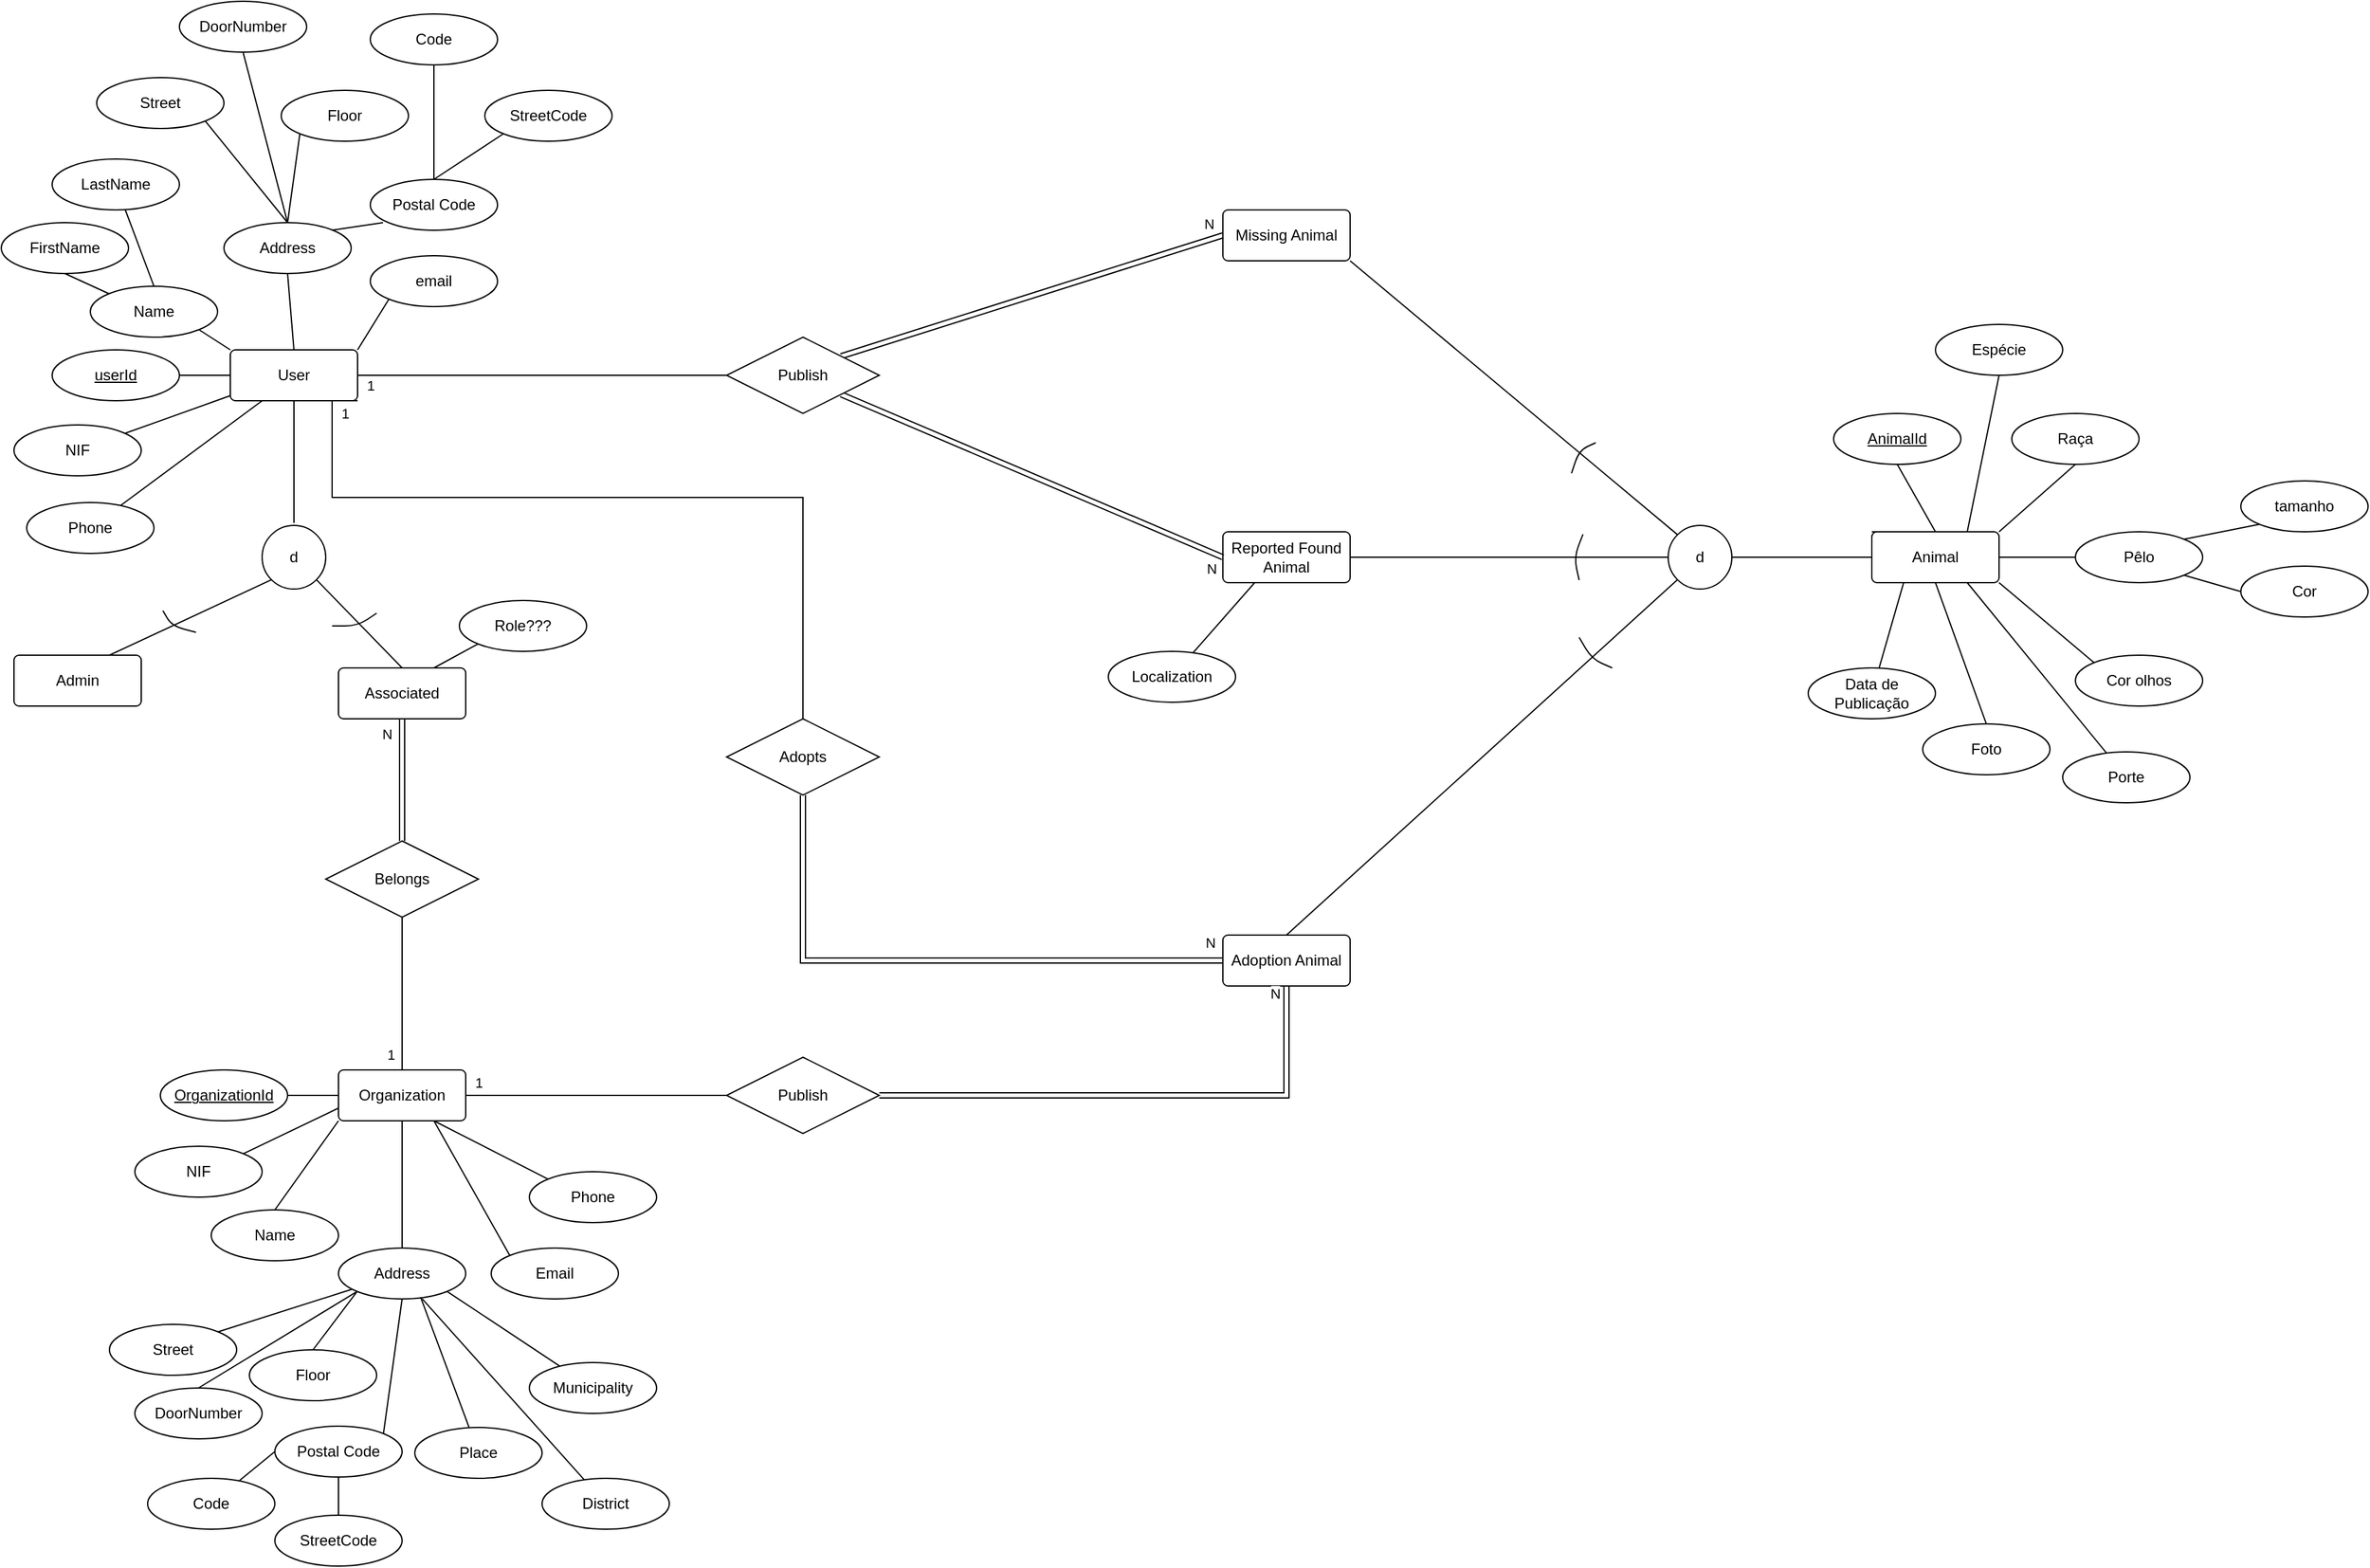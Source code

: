 <mxfile version="13.8.0" type="github"><diagram id="mFkcMuC9rqG0T3RHlBue" name="Page-1"><mxGraphModel dx="1185" dy="647" grid="1" gridSize="10" guides="1" tooltips="1" connect="1" arrows="1" fold="1" page="1" pageScale="1" pageWidth="1169" pageHeight="827" math="0" shadow="0"><root><mxCell id="0"/><mxCell id="1" parent="0"/><mxCell id="_XHJdUySWQMbSV_TM1zQ-9" value="Admin" style="rounded=1;arcSize=10;whiteSpace=wrap;html=1;align=center;" vertex="1" parent="1"><mxGeometry x="290" y="734" width="100" height="40" as="geometry"/></mxCell><mxCell id="_XHJdUySWQMbSV_TM1zQ-10" value="Associated" style="rounded=1;arcSize=10;whiteSpace=wrap;html=1;align=center;" vertex="1" parent="1"><mxGeometry x="545" y="744" width="100" height="40" as="geometry"/></mxCell><mxCell id="_XHJdUySWQMbSV_TM1zQ-61" value="" style="group" vertex="1" connectable="0" parent="1"><mxGeometry x="560" y="711" as="geometry"/></mxCell><mxCell id="_XHJdUySWQMbSV_TM1zQ-14" value="" style="endArrow=none;html=1;" edge="1" parent="_XHJdUySWQMbSV_TM1zQ-61"><mxGeometry width="50" height="50" relative="1" as="geometry"><mxPoint x="-20" as="sourcePoint"/><mxPoint x="15" y="-10" as="targetPoint"/><Array as="points"><mxPoint/></Array></mxGeometry></mxCell><mxCell id="_XHJdUySWQMbSV_TM1zQ-62" value="" style="group;rotation=15;" vertex="1" connectable="0" parent="1"><mxGeometry x="414" y="711" as="geometry"/></mxCell><mxCell id="_XHJdUySWQMbSV_TM1zQ-13" value="" style="endArrow=none;html=1;" edge="1" parent="_XHJdUySWQMbSV_TM1zQ-62"><mxGeometry width="50" height="50" relative="1" as="geometry"><mxPoint x="-7" y="-12" as="sourcePoint"/><mxPoint x="19" y="5" as="targetPoint"/><Array as="points"><mxPoint/></Array></mxGeometry></mxCell><mxCell id="_XHJdUySWQMbSV_TM1zQ-92" value="Belongs" style="shape=rhombus;perimeter=rhombusPerimeter;whiteSpace=wrap;html=1;align=center;" vertex="1" parent="1"><mxGeometry x="535" y="880" width="120" height="60" as="geometry"/></mxCell><mxCell id="_XHJdUySWQMbSV_TM1zQ-96" value="" style="endArrow=none;html=1;rounded=0;entryX=0.5;entryY=1;entryDx=0;entryDy=0;exitX=0.5;exitY=0;exitDx=0;exitDy=0;shape=link;" edge="1" parent="1" source="_XHJdUySWQMbSV_TM1zQ-92" target="_XHJdUySWQMbSV_TM1zQ-10"><mxGeometry relative="1" as="geometry"><mxPoint x="900" y="490" as="sourcePoint"/><mxPoint x="1060" y="490" as="targetPoint"/></mxGeometry></mxCell><mxCell id="_XHJdUySWQMbSV_TM1zQ-128" value="N" style="edgeLabel;html=1;align=center;verticalAlign=middle;resizable=0;points=[];" vertex="1" connectable="0" parent="_XHJdUySWQMbSV_TM1zQ-96"><mxGeometry x="0.251" y="1" relative="1" as="geometry"><mxPoint x="-11" y="-24" as="offset"/></mxGeometry></mxCell><mxCell id="_XHJdUySWQMbSV_TM1zQ-105" style="edgeStyle=none;rounded=0;orthogonalLoop=1;jettySize=auto;html=1;exitX=0;exitY=1;exitDx=0;exitDy=0;entryX=0.5;entryY=0;entryDx=0;entryDy=0;endArrow=none;endFill=0;" edge="1" parent="1" source="_XHJdUySWQMbSV_TM1zQ-101" target="_XHJdUySWQMbSV_TM1zQ-102"><mxGeometry relative="1" as="geometry"/></mxCell><mxCell id="_XHJdUySWQMbSV_TM1zQ-106" style="edgeStyle=none;rounded=0;orthogonalLoop=1;jettySize=auto;html=1;exitX=0;exitY=0;exitDx=0;exitDy=0;entryX=1;entryY=1;entryDx=0;entryDy=0;endArrow=none;endFill=0;" edge="1" parent="1" source="_XHJdUySWQMbSV_TM1zQ-101" target="_XHJdUySWQMbSV_TM1zQ-103"><mxGeometry relative="1" as="geometry"/></mxCell><mxCell id="_XHJdUySWQMbSV_TM1zQ-107" style="edgeStyle=none;rounded=0;orthogonalLoop=1;jettySize=auto;html=1;exitX=0;exitY=0.5;exitDx=0;exitDy=0;entryX=1;entryY=0.5;entryDx=0;entryDy=0;endArrow=none;endFill=0;" edge="1" parent="1" source="_XHJdUySWQMbSV_TM1zQ-101" target="_XHJdUySWQMbSV_TM1zQ-104"><mxGeometry relative="1" as="geometry"/></mxCell><mxCell id="_XHJdUySWQMbSV_TM1zQ-130" style="edgeStyle=none;rounded=0;orthogonalLoop=1;jettySize=auto;html=1;endArrow=none;endFill=0;entryX=0;entryY=0.5;entryDx=0;entryDy=0;" edge="1" parent="1" source="_XHJdUySWQMbSV_TM1zQ-101" target="_XHJdUySWQMbSV_TM1zQ-3"><mxGeometry relative="1" as="geometry"><mxPoint x="1640" y="764" as="targetPoint"/></mxGeometry></mxCell><mxCell id="_XHJdUySWQMbSV_TM1zQ-101" value="d" style="ellipse;whiteSpace=wrap;html=1;aspect=fixed;" vertex="1" parent="1"><mxGeometry x="1590" y="632" width="50" height="50" as="geometry"/></mxCell><mxCell id="_XHJdUySWQMbSV_TM1zQ-102" value="Adoption Animal" style="rounded=1;arcSize=10;whiteSpace=wrap;html=1;align=center;" vertex="1" parent="1"><mxGeometry x="1240" y="954" width="100" height="40" as="geometry"/></mxCell><mxCell id="_XHJdUySWQMbSV_TM1zQ-103" value="Missing Animal" style="rounded=1;arcSize=10;whiteSpace=wrap;html=1;align=center;" vertex="1" parent="1"><mxGeometry x="1240" y="384" width="100" height="40" as="geometry"/></mxCell><mxCell id="_XHJdUySWQMbSV_TM1zQ-104" value="Reported Found Animal" style="rounded=1;arcSize=10;whiteSpace=wrap;html=1;align=center;" vertex="1" parent="1"><mxGeometry x="1240" y="637" width="100" height="40" as="geometry"/></mxCell><mxCell id="_XHJdUySWQMbSV_TM1zQ-108" value="" style="group;rotation=110;" vertex="1" connectable="0" parent="1"><mxGeometry x="1520" y="573" as="geometry"/></mxCell><mxCell id="_XHJdUySWQMbSV_TM1zQ-109" style="rounded=0;orthogonalLoop=1;jettySize=auto;html=1;exitX=0;exitY=1;exitDx=0;exitDy=0;entryX=0.5;entryY=0;entryDx=0;entryDy=0;endArrow=none;endFill=0;" edge="1" parent="_XHJdUySWQMbSV_TM1zQ-108"><mxGeometry relative="1" as="geometry"/></mxCell><mxCell id="_XHJdUySWQMbSV_TM1zQ-110" value="" style="endArrow=none;html=1;" edge="1" parent="_XHJdUySWQMbSV_TM1zQ-108"><mxGeometry width="50" height="50" relative="1" as="geometry"><mxPoint x="13" y="-6" as="sourcePoint"/><mxPoint x="-6" y="18" as="targetPoint"/><Array as="points"><mxPoint/></Array></mxGeometry></mxCell><mxCell id="_XHJdUySWQMbSV_TM1zQ-111" value="" style="group;rotation=60;" vertex="1" connectable="0" parent="1"><mxGeometry x="1530" y="737" as="geometry"/></mxCell><mxCell id="_XHJdUySWQMbSV_TM1zQ-112" style="edgeStyle=none;rounded=0;orthogonalLoop=1;jettySize=auto;html=1;exitX=1;exitY=1;exitDx=0;exitDy=0;entryX=0.5;entryY=0;entryDx=0;entryDy=0;endArrow=none;endFill=0;" edge="1" parent="_XHJdUySWQMbSV_TM1zQ-111"><mxGeometry relative="1" as="geometry"/></mxCell><mxCell id="_XHJdUySWQMbSV_TM1zQ-113" value="" style="endArrow=none;html=1;" edge="1" parent="_XHJdUySWQMbSV_TM1zQ-111"><mxGeometry width="50" height="50" relative="1" as="geometry"><mxPoint x="-10" y="-17" as="sourcePoint"/><mxPoint x="16" y="7" as="targetPoint"/><Array as="points"><mxPoint/></Array></mxGeometry></mxCell><mxCell id="_XHJdUySWQMbSV_TM1zQ-115" style="rounded=0;orthogonalLoop=1;jettySize=auto;html=1;exitX=0;exitY=1;exitDx=0;exitDy=0;entryX=0.5;entryY=0;entryDx=0;entryDy=0;endArrow=none;endFill=0;" edge="1" parent="1"><mxGeometry relative="1" as="geometry"/></mxCell><mxCell id="_XHJdUySWQMbSV_TM1zQ-126" value="" style="group" vertex="1" connectable="0" parent="1"><mxGeometry x="335" y="1060" width="490" height="320" as="geometry"/></mxCell><mxCell id="_XHJdUySWQMbSV_TM1zQ-68" value="Name" style="ellipse;whiteSpace=wrap;html=1;align=center;" vertex="1" parent="_XHJdUySWQMbSV_TM1zQ-126"><mxGeometry x="110" y="110" width="100" height="40" as="geometry"/></mxCell><mxCell id="_XHJdUySWQMbSV_TM1zQ-86" style="edgeStyle=none;rounded=0;orthogonalLoop=1;jettySize=auto;html=1;exitX=0.5;exitY=0;exitDx=0;exitDy=0;entryX=0;entryY=1;entryDx=0;entryDy=0;endArrow=none;endFill=0;" edge="1" parent="_XHJdUySWQMbSV_TM1zQ-126" source="_XHJdUySWQMbSV_TM1zQ-68" target="_XHJdUySWQMbSV_TM1zQ-1"><mxGeometry relative="1" as="geometry"/></mxCell><mxCell id="_XHJdUySWQMbSV_TM1zQ-73" value="Address" style="ellipse;whiteSpace=wrap;html=1;align=center;" vertex="1" parent="_XHJdUySWQMbSV_TM1zQ-126"><mxGeometry x="210" y="140" width="100" height="40" as="geometry"/></mxCell><mxCell id="_XHJdUySWQMbSV_TM1zQ-74" style="edgeStyle=none;rounded=0;orthogonalLoop=1;jettySize=auto;html=1;exitX=0.5;exitY=0;exitDx=0;exitDy=0;entryX=0;entryY=1;entryDx=0;entryDy=0;endArrow=none;endFill=0;" edge="1" parent="_XHJdUySWQMbSV_TM1zQ-126" source="_XHJdUySWQMbSV_TM1zQ-75" target="_XHJdUySWQMbSV_TM1zQ-73"><mxGeometry relative="1" as="geometry"/></mxCell><mxCell id="_XHJdUySWQMbSV_TM1zQ-75" value="Floor" style="ellipse;whiteSpace=wrap;html=1;align=center;" vertex="1" parent="_XHJdUySWQMbSV_TM1zQ-126"><mxGeometry x="140" y="220" width="100" height="40" as="geometry"/></mxCell><mxCell id="_XHJdUySWQMbSV_TM1zQ-76" style="edgeStyle=none;rounded=0;orthogonalLoop=1;jettySize=auto;html=1;exitX=0.5;exitY=0;exitDx=0;exitDy=0;endArrow=none;endFill=0;entryX=0;entryY=1;entryDx=0;entryDy=0;" edge="1" parent="_XHJdUySWQMbSV_TM1zQ-126" source="_XHJdUySWQMbSV_TM1zQ-77" target="_XHJdUySWQMbSV_TM1zQ-73"><mxGeometry relative="1" as="geometry"><mxPoint x="270" y="180" as="targetPoint"/></mxGeometry></mxCell><mxCell id="_XHJdUySWQMbSV_TM1zQ-77" value="DoorNumber" style="ellipse;whiteSpace=wrap;html=1;align=center;" vertex="1" parent="_XHJdUySWQMbSV_TM1zQ-126"><mxGeometry x="50" y="250" width="100" height="40" as="geometry"/></mxCell><mxCell id="_XHJdUySWQMbSV_TM1zQ-78" style="edgeStyle=none;rounded=0;orthogonalLoop=1;jettySize=auto;html=1;exitX=1;exitY=0;exitDx=0;exitDy=0;endArrow=none;endFill=0;" edge="1" parent="_XHJdUySWQMbSV_TM1zQ-126" source="_XHJdUySWQMbSV_TM1zQ-79" target="_XHJdUySWQMbSV_TM1zQ-73"><mxGeometry relative="1" as="geometry"/></mxCell><mxCell id="_XHJdUySWQMbSV_TM1zQ-79" value="Street" style="ellipse;whiteSpace=wrap;html=1;align=center;" vertex="1" parent="_XHJdUySWQMbSV_TM1zQ-126"><mxGeometry x="30" y="200" width="100" height="40" as="geometry"/></mxCell><mxCell id="_XHJdUySWQMbSV_TM1zQ-80" style="edgeStyle=none;rounded=0;orthogonalLoop=1;jettySize=auto;html=1;exitX=1;exitY=0;exitDx=0;exitDy=0;entryX=0.5;entryY=1;entryDx=0;entryDy=0;endArrow=none;endFill=0;" edge="1" parent="_XHJdUySWQMbSV_TM1zQ-126" source="_XHJdUySWQMbSV_TM1zQ-81" target="_XHJdUySWQMbSV_TM1zQ-73"><mxGeometry relative="1" as="geometry"/></mxCell><mxCell id="_XHJdUySWQMbSV_TM1zQ-81" value="Postal Code" style="ellipse;whiteSpace=wrap;html=1;align=center;" vertex="1" parent="_XHJdUySWQMbSV_TM1zQ-126"><mxGeometry x="160" y="280" width="100" height="40" as="geometry"/></mxCell><mxCell id="_XHJdUySWQMbSV_TM1zQ-82" style="edgeStyle=none;rounded=0;orthogonalLoop=1;jettySize=auto;html=1;entryX=0;entryY=0.5;entryDx=0;entryDy=0;endArrow=none;endFill=0;" edge="1" parent="_XHJdUySWQMbSV_TM1zQ-126" source="_XHJdUySWQMbSV_TM1zQ-83" target="_XHJdUySWQMbSV_TM1zQ-81"><mxGeometry relative="1" as="geometry"/></mxCell><mxCell id="_XHJdUySWQMbSV_TM1zQ-83" value="Code" style="ellipse;whiteSpace=wrap;html=1;align=center;" vertex="1" parent="_XHJdUySWQMbSV_TM1zQ-126"><mxGeometry x="60" y="321" width="100" height="40" as="geometry"/></mxCell><mxCell id="_XHJdUySWQMbSV_TM1zQ-84" style="edgeStyle=none;rounded=0;orthogonalLoop=1;jettySize=auto;html=1;exitX=0.5;exitY=0;exitDx=0;exitDy=0;entryX=0.5;entryY=1;entryDx=0;entryDy=0;endArrow=none;endFill=0;" edge="1" parent="_XHJdUySWQMbSV_TM1zQ-126" source="_XHJdUySWQMbSV_TM1zQ-85" target="_XHJdUySWQMbSV_TM1zQ-81"><mxGeometry relative="1" as="geometry"/></mxCell><mxCell id="_XHJdUySWQMbSV_TM1zQ-85" value="StreetCode" style="ellipse;whiteSpace=wrap;html=1;align=center;" vertex="1" parent="_XHJdUySWQMbSV_TM1zQ-126"><mxGeometry x="160" y="350" width="100" height="40" as="geometry"/></mxCell><mxCell id="_XHJdUySWQMbSV_TM1zQ-87" style="edgeStyle=none;rounded=0;orthogonalLoop=1;jettySize=auto;html=1;exitX=0.5;exitY=0;exitDx=0;exitDy=0;entryX=0.5;entryY=1;entryDx=0;entryDy=0;endArrow=none;endFill=0;" edge="1" parent="_XHJdUySWQMbSV_TM1zQ-126" source="_XHJdUySWQMbSV_TM1zQ-73" target="_XHJdUySWQMbSV_TM1zQ-1"><mxGeometry relative="1" as="geometry"/></mxCell><mxCell id="_XHJdUySWQMbSV_TM1zQ-1" value="Organization" style="rounded=1;arcSize=10;whiteSpace=wrap;html=1;align=center;" vertex="1" parent="_XHJdUySWQMbSV_TM1zQ-126"><mxGeometry x="210" width="100" height="40" as="geometry"/></mxCell><mxCell id="_XHJdUySWQMbSV_TM1zQ-66" style="edgeStyle=none;rounded=0;orthogonalLoop=1;jettySize=auto;html=1;entryX=0;entryY=0.5;entryDx=0;entryDy=0;endArrow=none;endFill=0;" edge="1" parent="_XHJdUySWQMbSV_TM1zQ-126" source="_XHJdUySWQMbSV_TM1zQ-65" target="_XHJdUySWQMbSV_TM1zQ-1"><mxGeometry x="70" y="-230" as="geometry"/></mxCell><mxCell id="_XHJdUySWQMbSV_TM1zQ-65" value="OrganizationId" style="ellipse;whiteSpace=wrap;html=1;align=center;fontStyle=4;" vertex="1" parent="_XHJdUySWQMbSV_TM1zQ-126"><mxGeometry x="70" width="100" height="40" as="geometry"/></mxCell><mxCell id="_XHJdUySWQMbSV_TM1zQ-88" style="edgeStyle=none;rounded=0;orthogonalLoop=1;jettySize=auto;html=1;exitX=1;exitY=0;exitDx=0;exitDy=0;entryX=0;entryY=0.75;entryDx=0;entryDy=0;endArrow=none;endFill=0;" edge="1" parent="_XHJdUySWQMbSV_TM1zQ-126" source="_XHJdUySWQMbSV_TM1zQ-69" target="_XHJdUySWQMbSV_TM1zQ-1"><mxGeometry x="70" y="-230" as="geometry"/></mxCell><mxCell id="_XHJdUySWQMbSV_TM1zQ-69" value="NIF" style="ellipse;whiteSpace=wrap;html=1;align=center;" vertex="1" parent="_XHJdUySWQMbSV_TM1zQ-126"><mxGeometry x="50" y="60" width="100" height="40" as="geometry"/></mxCell><mxCell id="_XHJdUySWQMbSV_TM1zQ-90" style="edgeStyle=none;rounded=0;orthogonalLoop=1;jettySize=auto;html=1;exitX=0;exitY=0;exitDx=0;exitDy=0;entryX=0.75;entryY=1;entryDx=0;entryDy=0;endArrow=none;endFill=0;" edge="1" parent="_XHJdUySWQMbSV_TM1zQ-126" source="_XHJdUySWQMbSV_TM1zQ-70" target="_XHJdUySWQMbSV_TM1zQ-1"><mxGeometry x="70" y="-230" as="geometry"/></mxCell><mxCell id="_XHJdUySWQMbSV_TM1zQ-70" value="Email" style="ellipse;whiteSpace=wrap;html=1;align=center;" vertex="1" parent="_XHJdUySWQMbSV_TM1zQ-126"><mxGeometry x="330" y="140" width="100" height="40" as="geometry"/></mxCell><mxCell id="_XHJdUySWQMbSV_TM1zQ-89" style="edgeStyle=none;rounded=0;orthogonalLoop=1;jettySize=auto;html=1;exitX=0;exitY=0;exitDx=0;exitDy=0;endArrow=none;endFill=0;entryX=0.75;entryY=1;entryDx=0;entryDy=0;" edge="1" parent="_XHJdUySWQMbSV_TM1zQ-126" source="_XHJdUySWQMbSV_TM1zQ-71" target="_XHJdUySWQMbSV_TM1zQ-1"><mxGeometry x="70" y="-230" as="geometry"><mxPoint x="310" y="50" as="targetPoint"/></mxGeometry></mxCell><mxCell id="_XHJdUySWQMbSV_TM1zQ-71" value="Phone" style="ellipse;whiteSpace=wrap;html=1;align=center;" vertex="1" parent="_XHJdUySWQMbSV_TM1zQ-126"><mxGeometry x="360" y="80" width="100" height="40" as="geometry"/></mxCell><mxCell id="_XHJdUySWQMbSV_TM1zQ-123" style="edgeStyle=none;rounded=0;orthogonalLoop=1;jettySize=auto;html=1;endArrow=none;endFill=0;entryX=0.646;entryY=0.969;entryDx=0;entryDy=0;entryPerimeter=0;" edge="1" parent="_XHJdUySWQMbSV_TM1zQ-126" source="_XHJdUySWQMbSV_TM1zQ-120" target="_XHJdUySWQMbSV_TM1zQ-73"><mxGeometry relative="1" as="geometry"/></mxCell><mxCell id="_XHJdUySWQMbSV_TM1zQ-120" value="Place" style="ellipse;whiteSpace=wrap;html=1;align=center;" vertex="1" parent="_XHJdUySWQMbSV_TM1zQ-126"><mxGeometry x="270" y="281" width="100" height="40" as="geometry"/></mxCell><mxCell id="_XHJdUySWQMbSV_TM1zQ-125" style="edgeStyle=none;rounded=0;orthogonalLoop=1;jettySize=auto;html=1;entryX=0.658;entryY=0.999;entryDx=0;entryDy=0;entryPerimeter=0;endArrow=none;endFill=0;" edge="1" parent="_XHJdUySWQMbSV_TM1zQ-126" source="_XHJdUySWQMbSV_TM1zQ-121" target="_XHJdUySWQMbSV_TM1zQ-73"><mxGeometry relative="1" as="geometry"/></mxCell><mxCell id="_XHJdUySWQMbSV_TM1zQ-121" value="District" style="ellipse;whiteSpace=wrap;html=1;align=center;" vertex="1" parent="_XHJdUySWQMbSV_TM1zQ-126"><mxGeometry x="370" y="321" width="100" height="40" as="geometry"/></mxCell><mxCell id="_XHJdUySWQMbSV_TM1zQ-124" style="edgeStyle=none;rounded=0;orthogonalLoop=1;jettySize=auto;html=1;entryX=1;entryY=1;entryDx=0;entryDy=0;endArrow=none;endFill=0;" edge="1" parent="_XHJdUySWQMbSV_TM1zQ-126" source="_XHJdUySWQMbSV_TM1zQ-122" target="_XHJdUySWQMbSV_TM1zQ-73"><mxGeometry relative="1" as="geometry"/></mxCell><mxCell id="_XHJdUySWQMbSV_TM1zQ-122" value="Municipality" style="ellipse;whiteSpace=wrap;html=1;align=center;" vertex="1" parent="_XHJdUySWQMbSV_TM1zQ-126"><mxGeometry x="360" y="230" width="100" height="40" as="geometry"/></mxCell><mxCell id="_XHJdUySWQMbSV_TM1zQ-127" style="edgeStyle=none;rounded=0;orthogonalLoop=1;jettySize=auto;html=1;entryX=0.5;entryY=1;entryDx=0;entryDy=0;endArrow=none;endFill=0;" edge="1" parent="1" source="_XHJdUySWQMbSV_TM1zQ-1" target="_XHJdUySWQMbSV_TM1zQ-92"><mxGeometry relative="1" as="geometry"/></mxCell><mxCell id="_XHJdUySWQMbSV_TM1zQ-129" value="1" style="edgeLabel;html=1;align=center;verticalAlign=middle;resizable=0;points=[];" vertex="1" connectable="0" parent="_XHJdUySWQMbSV_TM1zQ-127"><mxGeometry x="-0.626" y="-1" relative="1" as="geometry"><mxPoint x="-10" y="10" as="offset"/></mxGeometry></mxCell><mxCell id="_XHJdUySWQMbSV_TM1zQ-117" value="Data de Publicação" style="ellipse;whiteSpace=wrap;html=1;align=center;" vertex="1" parent="1"><mxGeometry x="1700" y="744" width="100" height="40" as="geometry"/></mxCell><mxCell id="_XHJdUySWQMbSV_TM1zQ-64" value="Foto" style="ellipse;whiteSpace=wrap;html=1;align=center;" vertex="1" parent="1"><mxGeometry x="1790" y="788" width="100" height="40" as="geometry"/></mxCell><mxCell id="_XHJdUySWQMbSV_TM1zQ-3" value="Animal" style="rounded=1;arcSize=10;whiteSpace=wrap;html=1;align=center;" vertex="1" parent="1"><mxGeometry x="1750" y="637" width="100" height="40" as="geometry"/></mxCell><mxCell id="_XHJdUySWQMbSV_TM1zQ-118" style="edgeStyle=none;rounded=0;orthogonalLoop=1;jettySize=auto;html=1;entryX=0.25;entryY=1;entryDx=0;entryDy=0;endArrow=none;endFill=0;" edge="1" parent="1" source="_XHJdUySWQMbSV_TM1zQ-117" target="_XHJdUySWQMbSV_TM1zQ-3"><mxGeometry x="1620" y="474" as="geometry"/></mxCell><mxCell id="_XHJdUySWQMbSV_TM1zQ-67" style="edgeStyle=none;rounded=0;orthogonalLoop=1;jettySize=auto;html=1;exitX=0.5;exitY=0;exitDx=0;exitDy=0;entryX=0.5;entryY=1;entryDx=0;entryDy=0;endArrow=none;endFill=0;" edge="1" parent="1" source="_XHJdUySWQMbSV_TM1zQ-64" target="_XHJdUySWQMbSV_TM1zQ-3"><mxGeometry x="1620" y="474" as="geometry"/></mxCell><mxCell id="_XHJdUySWQMbSV_TM1zQ-42" style="edgeStyle=none;rounded=0;orthogonalLoop=1;jettySize=auto;html=1;exitX=0.5;exitY=1;exitDx=0;exitDy=0;entryX=0.5;entryY=0;entryDx=0;entryDy=0;endArrow=none;endFill=0;" edge="1" parent="1" source="_XHJdUySWQMbSV_TM1zQ-41" target="_XHJdUySWQMbSV_TM1zQ-3"><mxGeometry x="1620" y="474" as="geometry"/></mxCell><mxCell id="_XHJdUySWQMbSV_TM1zQ-41" value="AnimalId" style="ellipse;whiteSpace=wrap;html=1;align=center;fontStyle=4;" vertex="1" parent="1"><mxGeometry x="1720" y="544" width="100" height="40" as="geometry"/></mxCell><mxCell id="_XHJdUySWQMbSV_TM1zQ-43" value="Cor" style="ellipse;whiteSpace=wrap;html=1;align=center;" vertex="1" parent="1"><mxGeometry x="2040" y="664" width="100" height="40" as="geometry"/></mxCell><mxCell id="_XHJdUySWQMbSV_TM1zQ-57" style="edgeStyle=none;rounded=0;orthogonalLoop=1;jettySize=auto;html=1;entryX=0.75;entryY=1;entryDx=0;entryDy=0;endArrow=none;endFill=0;" edge="1" parent="1" source="_XHJdUySWQMbSV_TM1zQ-44" target="_XHJdUySWQMbSV_TM1zQ-3"><mxGeometry x="1620" y="474" as="geometry"/></mxCell><mxCell id="_XHJdUySWQMbSV_TM1zQ-44" value="Porte" style="ellipse;whiteSpace=wrap;html=1;align=center;" vertex="1" parent="1"><mxGeometry x="1900" y="810" width="100" height="40" as="geometry"/></mxCell><mxCell id="_XHJdUySWQMbSV_TM1zQ-58" style="edgeStyle=none;rounded=0;orthogonalLoop=1;jettySize=auto;html=1;exitX=0;exitY=0;exitDx=0;exitDy=0;entryX=1;entryY=1;entryDx=0;entryDy=0;endArrow=none;endFill=0;" edge="1" parent="1" source="_XHJdUySWQMbSV_TM1zQ-45" target="_XHJdUySWQMbSV_TM1zQ-3"><mxGeometry x="1620" y="474" as="geometry"/></mxCell><mxCell id="_XHJdUySWQMbSV_TM1zQ-45" value="Cor olhos" style="ellipse;whiteSpace=wrap;html=1;align=center;" vertex="1" parent="1"><mxGeometry x="1910" y="734" width="100" height="40" as="geometry"/></mxCell><mxCell id="_XHJdUySWQMbSV_TM1zQ-54" style="edgeStyle=none;rounded=0;orthogonalLoop=1;jettySize=auto;html=1;exitX=0.5;exitY=1;exitDx=0;exitDy=0;entryX=0.75;entryY=0;entryDx=0;entryDy=0;endArrow=none;endFill=0;" edge="1" parent="1" source="_XHJdUySWQMbSV_TM1zQ-47" target="_XHJdUySWQMbSV_TM1zQ-3"><mxGeometry x="1620" y="474" as="geometry"/></mxCell><mxCell id="_XHJdUySWQMbSV_TM1zQ-47" value="Espécie" style="ellipse;whiteSpace=wrap;html=1;align=center;" vertex="1" parent="1"><mxGeometry x="1800" y="474" width="100" height="40" as="geometry"/></mxCell><mxCell id="_XHJdUySWQMbSV_TM1zQ-48" value="tamanho" style="ellipse;whiteSpace=wrap;html=1;align=center;" vertex="1" parent="1"><mxGeometry x="2040" y="597" width="100" height="40" as="geometry"/></mxCell><mxCell id="_XHJdUySWQMbSV_TM1zQ-56" style="edgeStyle=none;rounded=0;orthogonalLoop=1;jettySize=auto;html=1;entryX=1;entryY=0.5;entryDx=0;entryDy=0;endArrow=none;endFill=0;" edge="1" parent="1" target="_XHJdUySWQMbSV_TM1zQ-3"><mxGeometry x="1620" y="474" as="geometry"><mxPoint x="1910" y="657" as="sourcePoint"/></mxGeometry></mxCell><mxCell id="_XHJdUySWQMbSV_TM1zQ-49" value="Pêlo" style="ellipse;whiteSpace=wrap;html=1;align=center;" vertex="1" parent="1"><mxGeometry x="1910" y="637" width="100" height="40" as="geometry"/></mxCell><mxCell id="_XHJdUySWQMbSV_TM1zQ-51" style="edgeStyle=none;rounded=0;orthogonalLoop=1;jettySize=auto;html=1;exitX=0;exitY=0.5;exitDx=0;exitDy=0;endArrow=none;endFill=0;entryX=1;entryY=1;entryDx=0;entryDy=0;" edge="1" parent="1" source="_XHJdUySWQMbSV_TM1zQ-43" target="_XHJdUySWQMbSV_TM1zQ-49"><mxGeometry x="1620" y="474" as="geometry"><mxPoint x="1870.0" y="534" as="targetPoint"/></mxGeometry></mxCell><mxCell id="_XHJdUySWQMbSV_TM1zQ-50" style="edgeStyle=none;rounded=0;orthogonalLoop=1;jettySize=auto;html=1;exitX=0;exitY=1;exitDx=0;exitDy=0;entryX=1;entryY=0;entryDx=0;entryDy=0;endArrow=none;endFill=0;" edge="1" parent="1" source="_XHJdUySWQMbSV_TM1zQ-48" target="_XHJdUySWQMbSV_TM1zQ-49"><mxGeometry x="1620" y="474" as="geometry"/></mxCell><mxCell id="_XHJdUySWQMbSV_TM1zQ-55" style="edgeStyle=none;rounded=0;orthogonalLoop=1;jettySize=auto;html=1;exitX=0.5;exitY=1;exitDx=0;exitDy=0;entryX=1;entryY=0;entryDx=0;entryDy=0;endArrow=none;endFill=0;" edge="1" parent="1" source="_XHJdUySWQMbSV_TM1zQ-52" target="_XHJdUySWQMbSV_TM1zQ-3"><mxGeometry x="1620" y="474" as="geometry"/></mxCell><mxCell id="_XHJdUySWQMbSV_TM1zQ-52" value="Raça" style="ellipse;whiteSpace=wrap;html=1;align=center;" vertex="1" parent="1"><mxGeometry x="1860" y="544" width="100" height="40" as="geometry"/></mxCell><mxCell id="_XHJdUySWQMbSV_TM1zQ-132" style="edgeStyle=none;rounded=0;orthogonalLoop=1;jettySize=auto;html=1;exitX=0;exitY=0;exitDx=0;exitDy=0;entryX=0.5;entryY=0;entryDx=0;entryDy=0;endArrow=none;endFill=0;" edge="1" parent="1" source="_XHJdUySWQMbSV_TM1zQ-3" target="_XHJdUySWQMbSV_TM1zQ-3"><mxGeometry relative="1" as="geometry"/></mxCell><mxCell id="_XHJdUySWQMbSV_TM1zQ-146" style="edgeStyle=orthogonalEdgeStyle;rounded=0;orthogonalLoop=1;jettySize=auto;html=1;exitX=1;exitY=0.5;exitDx=0;exitDy=0;entryX=0.5;entryY=1;entryDx=0;entryDy=0;endArrow=none;endFill=0;shape=link;" edge="1" parent="1" source="_XHJdUySWQMbSV_TM1zQ-133" target="_XHJdUySWQMbSV_TM1zQ-102"><mxGeometry relative="1" as="geometry"/></mxCell><mxCell id="_XHJdUySWQMbSV_TM1zQ-147" value="N" style="edgeLabel;html=1;align=center;verticalAlign=middle;resizable=0;points=[];" vertex="1" connectable="0" parent="_XHJdUySWQMbSV_TM1zQ-146"><mxGeometry x="0.297" y="-1" relative="1" as="geometry"><mxPoint x="47.14" y="-81" as="offset"/></mxGeometry></mxCell><mxCell id="_XHJdUySWQMbSV_TM1zQ-133" value="Publish" style="shape=rhombus;perimeter=rhombusPerimeter;whiteSpace=wrap;html=1;align=center;" vertex="1" parent="1"><mxGeometry x="850" y="1050" width="120" height="60" as="geometry"/></mxCell><mxCell id="_XHJdUySWQMbSV_TM1zQ-136" style="edgeStyle=none;rounded=0;orthogonalLoop=1;jettySize=auto;html=1;entryX=0;entryY=0.5;entryDx=0;entryDy=0;endArrow=none;endFill=0;" edge="1" parent="1" source="_XHJdUySWQMbSV_TM1zQ-2" target="_XHJdUySWQMbSV_TM1zQ-135"><mxGeometry relative="1" as="geometry"/></mxCell><mxCell id="_XHJdUySWQMbSV_TM1zQ-141" value="1" style="edgeLabel;html=1;align=center;verticalAlign=middle;resizable=0;points=[];" vertex="1" connectable="0" parent="_XHJdUySWQMbSV_TM1zQ-136"><mxGeometry x="-0.238" y="2" relative="1" as="geometry"><mxPoint x="-101" y="10" as="offset"/></mxGeometry></mxCell><mxCell id="_XHJdUySWQMbSV_TM1zQ-150" style="rounded=0;orthogonalLoop=1;jettySize=auto;html=1;exitX=1;exitY=1;exitDx=0;exitDy=0;entryX=0.5;entryY=0;entryDx=0;entryDy=0;endArrow=none;endFill=0;edgeStyle=orthogonalEdgeStyle;" edge="1" parent="1" source="_XHJdUySWQMbSV_TM1zQ-2" target="_XHJdUySWQMbSV_TM1zQ-149"><mxGeometry relative="1" as="geometry"><Array as="points"><mxPoint x="540" y="534"/><mxPoint x="540" y="610"/><mxPoint x="910" y="610"/></Array></mxGeometry></mxCell><mxCell id="_XHJdUySWQMbSV_TM1zQ-153" value="1" style="edgeLabel;html=1;align=center;verticalAlign=middle;resizable=0;points=[];" vertex="1" connectable="0" parent="_XHJdUySWQMbSV_TM1zQ-150"><mxGeometry x="-0.764" y="3" relative="1" as="geometry"><mxPoint x="7" y="-45.71" as="offset"/></mxGeometry></mxCell><mxCell id="_XHJdUySWQMbSV_TM1zQ-2" value="User" style="rounded=1;arcSize=10;whiteSpace=wrap;html=1;align=center;" vertex="1" parent="1"><mxGeometry x="460" y="494" width="100" height="40" as="geometry"/></mxCell><mxCell id="_XHJdUySWQMbSV_TM1zQ-5" style="edgeStyle=orthogonalEdgeStyle;rounded=0;orthogonalLoop=1;jettySize=auto;html=1;entryX=0;entryY=0.5;entryDx=0;entryDy=0;endArrow=none;endFill=0;" edge="1" parent="1" source="_XHJdUySWQMbSV_TM1zQ-4" target="_XHJdUySWQMbSV_TM1zQ-2"><mxGeometry x="280" y="220" as="geometry"/></mxCell><mxCell id="_XHJdUySWQMbSV_TM1zQ-4" value="userId" style="ellipse;whiteSpace=wrap;html=1;align=center;fontStyle=4;" vertex="1" parent="1"><mxGeometry x="320" y="494" width="100" height="40" as="geometry"/></mxCell><mxCell id="_XHJdUySWQMbSV_TM1zQ-8" style="rounded=0;orthogonalLoop=1;jettySize=auto;html=1;endArrow=none;endFill=0;entryX=0.5;entryY=1;entryDx=0;entryDy=0;" edge="1" parent="1" target="_XHJdUySWQMbSV_TM1zQ-2"><mxGeometry x="280" y="220" as="geometry"><mxPoint x="510" y="630" as="sourcePoint"/><mxPoint x="530" y="540" as="targetPoint"/></mxGeometry></mxCell><mxCell id="_XHJdUySWQMbSV_TM1zQ-7" value="d" style="ellipse;whiteSpace=wrap;html=1;aspect=fixed;" vertex="1" parent="1"><mxGeometry x="485" y="632" width="50" height="50" as="geometry"/></mxCell><mxCell id="_XHJdUySWQMbSV_TM1zQ-20" style="edgeStyle=none;rounded=0;orthogonalLoop=1;jettySize=auto;html=1;exitX=1;exitY=1;exitDx=0;exitDy=0;entryX=0;entryY=0;entryDx=0;entryDy=0;endArrow=none;endFill=0;" edge="1" parent="1" source="_XHJdUySWQMbSV_TM1zQ-15" target="_XHJdUySWQMbSV_TM1zQ-2"><mxGeometry x="280" y="220" as="geometry"/></mxCell><mxCell id="_XHJdUySWQMbSV_TM1zQ-15" value="Name" style="ellipse;whiteSpace=wrap;html=1;align=center;" vertex="1" parent="1"><mxGeometry x="350" y="444" width="100" height="40" as="geometry"/></mxCell><mxCell id="_XHJdUySWQMbSV_TM1zQ-18" style="edgeStyle=none;rounded=0;orthogonalLoop=1;jettySize=auto;html=1;exitX=0.5;exitY=1;exitDx=0;exitDy=0;entryX=0;entryY=0;entryDx=0;entryDy=0;endArrow=none;endFill=0;" edge="1" parent="1" source="_XHJdUySWQMbSV_TM1zQ-16" target="_XHJdUySWQMbSV_TM1zQ-15"><mxGeometry x="280" y="220" as="geometry"><mxPoint x="330" y="434" as="sourcePoint"/></mxGeometry></mxCell><mxCell id="_XHJdUySWQMbSV_TM1zQ-16" value="FirstName" style="ellipse;whiteSpace=wrap;html=1;align=center;" vertex="1" parent="1"><mxGeometry x="280" y="394" width="100" height="40" as="geometry"/></mxCell><mxCell id="_XHJdUySWQMbSV_TM1zQ-19" style="edgeStyle=none;rounded=0;orthogonalLoop=1;jettySize=auto;html=1;entryX=0.5;entryY=0;entryDx=0;entryDy=0;endArrow=none;endFill=0;" edge="1" parent="1" source="_XHJdUySWQMbSV_TM1zQ-17" target="_XHJdUySWQMbSV_TM1zQ-15"><mxGeometry x="280" y="220" as="geometry"/></mxCell><mxCell id="_XHJdUySWQMbSV_TM1zQ-17" value="LastName" style="ellipse;whiteSpace=wrap;html=1;align=center;" vertex="1" parent="1"><mxGeometry x="320" y="344" width="100" height="40" as="geometry"/></mxCell><mxCell id="_XHJdUySWQMbSV_TM1zQ-29" style="edgeStyle=none;rounded=0;orthogonalLoop=1;jettySize=auto;html=1;exitX=0.5;exitY=1;exitDx=0;exitDy=0;entryX=0.5;entryY=0;entryDx=0;entryDy=0;endArrow=none;endFill=0;" edge="1" parent="1" source="_XHJdUySWQMbSV_TM1zQ-21" target="_XHJdUySWQMbSV_TM1zQ-2"><mxGeometry x="280" y="220" as="geometry"/></mxCell><mxCell id="_XHJdUySWQMbSV_TM1zQ-21" value="Address" style="ellipse;whiteSpace=wrap;html=1;align=center;" vertex="1" parent="1"><mxGeometry x="455" y="394" width="100" height="40" as="geometry"/></mxCell><mxCell id="_XHJdUySWQMbSV_TM1zQ-27" style="edgeStyle=none;rounded=0;orthogonalLoop=1;jettySize=auto;html=1;exitX=0;exitY=1;exitDx=0;exitDy=0;entryX=0.5;entryY=0;entryDx=0;entryDy=0;endArrow=none;endFill=0;" edge="1" parent="1" source="_XHJdUySWQMbSV_TM1zQ-22" target="_XHJdUySWQMbSV_TM1zQ-21"><mxGeometry x="280" y="220" as="geometry"/></mxCell><mxCell id="_XHJdUySWQMbSV_TM1zQ-22" value="Floor" style="ellipse;whiteSpace=wrap;html=1;align=center;" vertex="1" parent="1"><mxGeometry x="500" y="290" width="100" height="40" as="geometry"/></mxCell><mxCell id="_XHJdUySWQMbSV_TM1zQ-26" style="edgeStyle=none;rounded=0;orthogonalLoop=1;jettySize=auto;html=1;exitX=0.5;exitY=1;exitDx=0;exitDy=0;endArrow=none;endFill=0;entryX=0.5;entryY=0;entryDx=0;entryDy=0;" edge="1" parent="1" source="_XHJdUySWQMbSV_TM1zQ-23" target="_XHJdUySWQMbSV_TM1zQ-21"><mxGeometry x="280" y="220" as="geometry"/></mxCell><mxCell id="_XHJdUySWQMbSV_TM1zQ-23" value="DoorNumber" style="ellipse;whiteSpace=wrap;html=1;align=center;" vertex="1" parent="1"><mxGeometry x="420" y="220" width="100" height="40" as="geometry"/></mxCell><mxCell id="_XHJdUySWQMbSV_TM1zQ-25" style="edgeStyle=none;rounded=0;orthogonalLoop=1;jettySize=auto;html=1;exitX=1;exitY=1;exitDx=0;exitDy=0;entryX=0.5;entryY=0;entryDx=0;entryDy=0;endArrow=none;endFill=0;" edge="1" parent="1" source="_XHJdUySWQMbSV_TM1zQ-24" target="_XHJdUySWQMbSV_TM1zQ-21"><mxGeometry x="280" y="220" as="geometry"/></mxCell><mxCell id="_XHJdUySWQMbSV_TM1zQ-24" value="Street" style="ellipse;whiteSpace=wrap;html=1;align=center;" vertex="1" parent="1"><mxGeometry x="355" y="280" width="100" height="40" as="geometry"/></mxCell><mxCell id="_XHJdUySWQMbSV_TM1zQ-30" style="edgeStyle=none;rounded=0;orthogonalLoop=1;jettySize=auto;html=1;entryX=1;entryY=0;entryDx=0;entryDy=0;endArrow=none;endFill=0;" edge="1" parent="1" target="_XHJdUySWQMbSV_TM1zQ-21"><mxGeometry x="280" y="220" as="geometry"><mxPoint x="580" y="394" as="sourcePoint"/></mxGeometry></mxCell><mxCell id="_XHJdUySWQMbSV_TM1zQ-28" value="Postal Code" style="ellipse;whiteSpace=wrap;html=1;align=center;" vertex="1" parent="1"><mxGeometry x="570" y="360" width="100" height="40" as="geometry"/></mxCell><mxCell id="_XHJdUySWQMbSV_TM1zQ-32" style="edgeStyle=none;rounded=0;orthogonalLoop=1;jettySize=auto;html=1;entryX=0.5;entryY=0;entryDx=0;entryDy=0;endArrow=none;endFill=0;" edge="1" parent="1" source="_XHJdUySWQMbSV_TM1zQ-31" target="_XHJdUySWQMbSV_TM1zQ-28"><mxGeometry x="280" y="220" as="geometry"/></mxCell><mxCell id="_XHJdUySWQMbSV_TM1zQ-31" value="Code" style="ellipse;whiteSpace=wrap;html=1;align=center;" vertex="1" parent="1"><mxGeometry x="570" y="230" width="100" height="40" as="geometry"/></mxCell><mxCell id="_XHJdUySWQMbSV_TM1zQ-34" style="edgeStyle=none;rounded=0;orthogonalLoop=1;jettySize=auto;html=1;exitX=0;exitY=1;exitDx=0;exitDy=0;entryX=0.5;entryY=0;entryDx=0;entryDy=0;endArrow=none;endFill=0;" edge="1" parent="1" source="_XHJdUySWQMbSV_TM1zQ-33" target="_XHJdUySWQMbSV_TM1zQ-28"><mxGeometry x="280" y="220" as="geometry"/></mxCell><mxCell id="_XHJdUySWQMbSV_TM1zQ-33" value="StreetCode" style="ellipse;whiteSpace=wrap;html=1;align=center;" vertex="1" parent="1"><mxGeometry x="660" y="290" width="100" height="40" as="geometry"/></mxCell><mxCell id="_XHJdUySWQMbSV_TM1zQ-36" style="edgeStyle=none;rounded=0;orthogonalLoop=1;jettySize=auto;html=1;entryX=0;entryY=0.9;entryDx=0;entryDy=0;endArrow=none;endFill=0;entryPerimeter=0;" edge="1" parent="1" source="_XHJdUySWQMbSV_TM1zQ-35" target="_XHJdUySWQMbSV_TM1zQ-2"><mxGeometry x="280" y="220" as="geometry"/></mxCell><mxCell id="_XHJdUySWQMbSV_TM1zQ-35" value="NIF" style="ellipse;whiteSpace=wrap;html=1;align=center;" vertex="1" parent="1"><mxGeometry x="290" y="553" width="100" height="40" as="geometry"/></mxCell><mxCell id="_XHJdUySWQMbSV_TM1zQ-38" style="edgeStyle=none;rounded=0;orthogonalLoop=1;jettySize=auto;html=1;exitX=0;exitY=1;exitDx=0;exitDy=0;entryX=1;entryY=0;entryDx=0;entryDy=0;endArrow=none;endFill=0;" edge="1" parent="1" source="_XHJdUySWQMbSV_TM1zQ-37" target="_XHJdUySWQMbSV_TM1zQ-2"><mxGeometry x="280" y="220" as="geometry"/></mxCell><mxCell id="_XHJdUySWQMbSV_TM1zQ-37" value="email" style="ellipse;whiteSpace=wrap;html=1;align=center;" vertex="1" parent="1"><mxGeometry x="570" y="420" width="100" height="40" as="geometry"/></mxCell><mxCell id="_XHJdUySWQMbSV_TM1zQ-40" style="edgeStyle=none;rounded=0;orthogonalLoop=1;jettySize=auto;html=1;entryX=0.25;entryY=1;entryDx=0;entryDy=0;endArrow=none;endFill=0;" edge="1" parent="1" source="_XHJdUySWQMbSV_TM1zQ-39" target="_XHJdUySWQMbSV_TM1zQ-2"><mxGeometry x="280" y="220" as="geometry"/></mxCell><mxCell id="_XHJdUySWQMbSV_TM1zQ-39" value="Phone" style="ellipse;whiteSpace=wrap;html=1;align=center;" vertex="1" parent="1"><mxGeometry x="300" y="614" width="100" height="40" as="geometry"/></mxCell><mxCell id="_XHJdUySWQMbSV_TM1zQ-11" style="rounded=0;orthogonalLoop=1;jettySize=auto;html=1;exitX=0;exitY=1;exitDx=0;exitDy=0;entryX=0.75;entryY=0;entryDx=0;entryDy=0;endArrow=none;endFill=0;" edge="1" parent="1" source="_XHJdUySWQMbSV_TM1zQ-7" target="_XHJdUySWQMbSV_TM1zQ-9"><mxGeometry relative="1" as="geometry"/></mxCell><mxCell id="_XHJdUySWQMbSV_TM1zQ-12" style="edgeStyle=none;rounded=0;orthogonalLoop=1;jettySize=auto;html=1;exitX=1;exitY=1;exitDx=0;exitDy=0;entryX=0.5;entryY=0;entryDx=0;entryDy=0;endArrow=none;endFill=0;" edge="1" parent="1" source="_XHJdUySWQMbSV_TM1zQ-7" target="_XHJdUySWQMbSV_TM1zQ-10"><mxGeometry relative="1" as="geometry"/></mxCell><mxCell id="_XHJdUySWQMbSV_TM1zQ-137" style="edgeStyle=none;rounded=0;orthogonalLoop=1;jettySize=auto;html=1;exitX=1;exitY=0;exitDx=0;exitDy=0;entryX=0;entryY=0.5;entryDx=0;entryDy=0;endArrow=none;endFill=0;shape=link;" edge="1" parent="1" source="_XHJdUySWQMbSV_TM1zQ-135" target="_XHJdUySWQMbSV_TM1zQ-103"><mxGeometry relative="1" as="geometry"/></mxCell><mxCell id="_XHJdUySWQMbSV_TM1zQ-139" value="N" style="edgeLabel;html=1;align=center;verticalAlign=middle;resizable=0;points=[];" vertex="1" connectable="0" parent="_XHJdUySWQMbSV_TM1zQ-137"><mxGeometry x="0.713" y="2" relative="1" as="geometry"><mxPoint x="32" y="-21" as="offset"/></mxGeometry></mxCell><mxCell id="_XHJdUySWQMbSV_TM1zQ-138" style="edgeStyle=none;rounded=0;orthogonalLoop=1;jettySize=auto;html=1;exitX=1;exitY=1;exitDx=0;exitDy=0;entryX=0;entryY=0.5;entryDx=0;entryDy=0;endArrow=none;endFill=0;shape=link;" edge="1" parent="1" source="_XHJdUySWQMbSV_TM1zQ-135" target="_XHJdUySWQMbSV_TM1zQ-104"><mxGeometry relative="1" as="geometry"/></mxCell><mxCell id="_XHJdUySWQMbSV_TM1zQ-140" value="N" style="edgeLabel;html=1;align=center;verticalAlign=middle;resizable=0;points=[];" vertex="1" connectable="0" parent="_XHJdUySWQMbSV_TM1zQ-138"><mxGeometry x="0.746" relative="1" as="geometry"><mxPoint x="29" y="25" as="offset"/></mxGeometry></mxCell><mxCell id="_XHJdUySWQMbSV_TM1zQ-135" value="Publish" style="shape=rhombus;perimeter=rhombusPerimeter;whiteSpace=wrap;html=1;align=center;" vertex="1" parent="1"><mxGeometry x="850" y="484" width="120" height="60" as="geometry"/></mxCell><mxCell id="_XHJdUySWQMbSV_TM1zQ-142" value="" style="group;rotation=110;" vertex="1" connectable="0" parent="1"><mxGeometry x="1509" y="662" width="10" as="geometry"/></mxCell><mxCell id="_XHJdUySWQMbSV_TM1zQ-143" style="edgeStyle=none;rounded=0;orthogonalLoop=1;jettySize=auto;html=1;exitX=1;exitY=1;exitDx=0;exitDy=0;entryX=0.5;entryY=0;entryDx=0;entryDy=0;endArrow=none;endFill=0;" edge="1" parent="_XHJdUySWQMbSV_TM1zQ-142"><mxGeometry relative="1" as="geometry"/></mxCell><mxCell id="_XHJdUySWQMbSV_TM1zQ-144" value="" style="endArrow=none;html=1;" edge="1" parent="_XHJdUySWQMbSV_TM1zQ-142"><mxGeometry width="50" height="50" relative="1" as="geometry"><mxPoint x="14" y="-23" as="sourcePoint"/><mxPoint x="11" y="13" as="targetPoint"/><Array as="points"><mxPoint x="7" y="-5"/></Array></mxGeometry></mxCell><mxCell id="_XHJdUySWQMbSV_TM1zQ-145" style="edgeStyle=none;rounded=0;orthogonalLoop=1;jettySize=auto;html=1;exitX=1;exitY=0.5;exitDx=0;exitDy=0;entryX=0;entryY=0.5;entryDx=0;entryDy=0;endArrow=none;endFill=0;" edge="1" parent="1" source="_XHJdUySWQMbSV_TM1zQ-1" target="_XHJdUySWQMbSV_TM1zQ-133"><mxGeometry relative="1" as="geometry"/></mxCell><mxCell id="_XHJdUySWQMbSV_TM1zQ-148" value="1" style="edgeLabel;html=1;align=center;verticalAlign=middle;resizable=0;points=[];" vertex="1" connectable="0" parent="_XHJdUySWQMbSV_TM1zQ-145"><mxGeometry x="-0.613" relative="1" as="geometry"><mxPoint x="-30" y="-10" as="offset"/></mxGeometry></mxCell><mxCell id="_XHJdUySWQMbSV_TM1zQ-151" style="edgeStyle=orthogonalEdgeStyle;rounded=0;orthogonalLoop=1;jettySize=auto;html=1;exitX=0.5;exitY=1;exitDx=0;exitDy=0;entryX=0;entryY=0.5;entryDx=0;entryDy=0;endArrow=none;endFill=0;shape=link;" edge="1" parent="1" source="_XHJdUySWQMbSV_TM1zQ-149" target="_XHJdUySWQMbSV_TM1zQ-102"><mxGeometry relative="1" as="geometry"/></mxCell><mxCell id="_XHJdUySWQMbSV_TM1zQ-152" value="N" style="edgeLabel;html=1;align=center;verticalAlign=middle;resizable=0;points=[];" vertex="1" connectable="0" parent="_XHJdUySWQMbSV_TM1zQ-151"><mxGeometry x="0.84" y="2" relative="1" as="geometry"><mxPoint x="27.14" y="-12" as="offset"/></mxGeometry></mxCell><mxCell id="_XHJdUySWQMbSV_TM1zQ-149" value="Adopts" style="shape=rhombus;perimeter=rhombusPerimeter;whiteSpace=wrap;html=1;align=center;" vertex="1" parent="1"><mxGeometry x="850" y="784" width="120" height="60" as="geometry"/></mxCell><mxCell id="_XHJdUySWQMbSV_TM1zQ-155" style="rounded=0;orthogonalLoop=1;jettySize=auto;html=1;exitX=0;exitY=1;exitDx=0;exitDy=0;entryX=0.75;entryY=0;entryDx=0;entryDy=0;endArrow=none;endFill=0;" edge="1" parent="1" source="_XHJdUySWQMbSV_TM1zQ-154" target="_XHJdUySWQMbSV_TM1zQ-10"><mxGeometry relative="1" as="geometry"/></mxCell><mxCell id="_XHJdUySWQMbSV_TM1zQ-154" value="Role???" style="ellipse;whiteSpace=wrap;html=1;align=center;" vertex="1" parent="1"><mxGeometry x="640" y="691" width="100" height="40" as="geometry"/></mxCell><mxCell id="_XHJdUySWQMbSV_TM1zQ-157" style="edgeStyle=none;rounded=0;orthogonalLoop=1;jettySize=auto;html=1;entryX=0.25;entryY=1;entryDx=0;entryDy=0;endArrow=none;endFill=0;" edge="1" parent="1" source="_XHJdUySWQMbSV_TM1zQ-156" target="_XHJdUySWQMbSV_TM1zQ-104"><mxGeometry relative="1" as="geometry"/></mxCell><mxCell id="_XHJdUySWQMbSV_TM1zQ-156" value="Localization" style="ellipse;whiteSpace=wrap;html=1;align=center;" vertex="1" parent="1"><mxGeometry x="1150" y="731" width="100" height="40" as="geometry"/></mxCell></root></mxGraphModel></diagram></mxfile>
